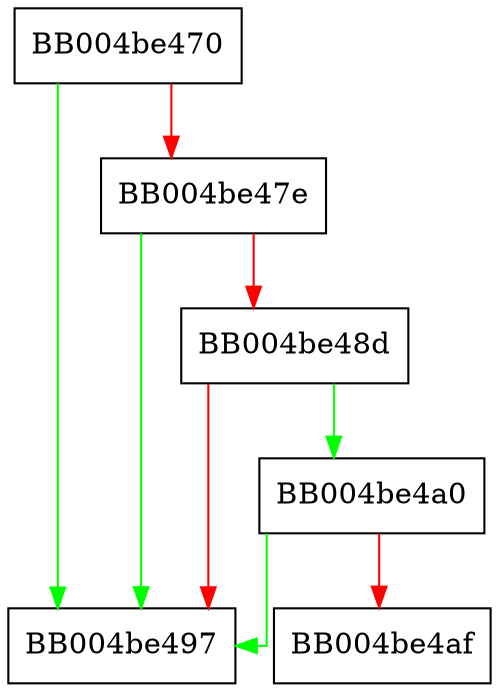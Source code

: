 digraph ossl_quic_sstream_is_totally_acked {
  node [shape="box"];
  graph [splines=ortho];
  BB004be470 -> BB004be497 [color="green"];
  BB004be470 -> BB004be47e [color="red"];
  BB004be47e -> BB004be497 [color="green"];
  BB004be47e -> BB004be48d [color="red"];
  BB004be48d -> BB004be4a0 [color="green"];
  BB004be48d -> BB004be497 [color="red"];
  BB004be4a0 -> BB004be497 [color="green"];
  BB004be4a0 -> BB004be4af [color="red"];
}